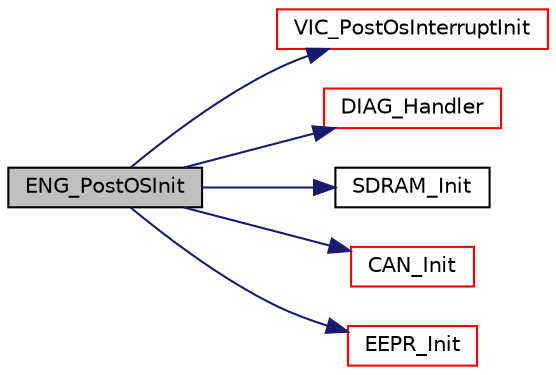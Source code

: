 digraph "ENG_PostOSInit"
{
  edge [fontname="Helvetica",fontsize="10",labelfontname="Helvetica",labelfontsize="10"];
  node [fontname="Helvetica",fontsize="10",shape=record];
  rankdir="LR";
  Node206 [label="ENG_PostOSInit",height=0.2,width=0.4,color="black", fillcolor="grey75", style="filled", fontcolor="black"];
  Node206 -> Node207 [color="midnightblue",fontsize="10",style="solid",fontname="Helvetica"];
  Node207 [label="VIC_PostOsInterruptInit",height=0.2,width=0.4,color="red", fillcolor="white", style="filled",URL="$vic_8c.html#a7df492c85ce68805289f71841643fed9",tooltip="Initializes and enables interrupts for usage after operating system has started. "];
  Node206 -> Node209 [color="midnightblue",fontsize="10",style="solid",fontname="Helvetica"];
  Node209 [label="DIAG_Handler",height=0.2,width=0.4,color="red", fillcolor="white", style="filled",URL="$group__API__DIAG.html#ga29e922af6b4c0f5c07d4d5b48b48d156",tooltip="DIAG_Handler provides generic error handling, based on diagnosis group.This function calls the handle..."];
  Node206 -> Node213 [color="midnightblue",fontsize="10",style="solid",fontname="Helvetica"];
  Node213 [label="SDRAM_Init",height=0.2,width=0.4,color="black", fillcolor="white", style="filled",URL="$sdram_8h.html#a9c4b12172af5ca9805ff6d8e68cbce6b",tooltip="flexible memory controller (FMC) initialization for SDRAM "];
  Node206 -> Node214 [color="midnightblue",fontsize="10",style="solid",fontname="Helvetica"];
  Node214 [label="CAN_Init",height=0.2,width=0.4,color="red", fillcolor="white", style="filled",URL="$can_8c.html#a73e04e19e2b6bb047e923b1c67e72394",tooltip="Initializes CAN settings and message filtering. "];
  Node206 -> Node219 [color="midnightblue",fontsize="10",style="solid",fontname="Helvetica"];
  Node219 [label="EEPR_Init",height=0.2,width=0.4,color="red", fillcolor="white", style="filled",URL="$eepr_8c.html#ae2c079158d0210850505e7567f0c75bf",tooltip="requests the initialization of the eeprom and triggers the state machine until eeprom is in IDLE-Mode..."];
}
